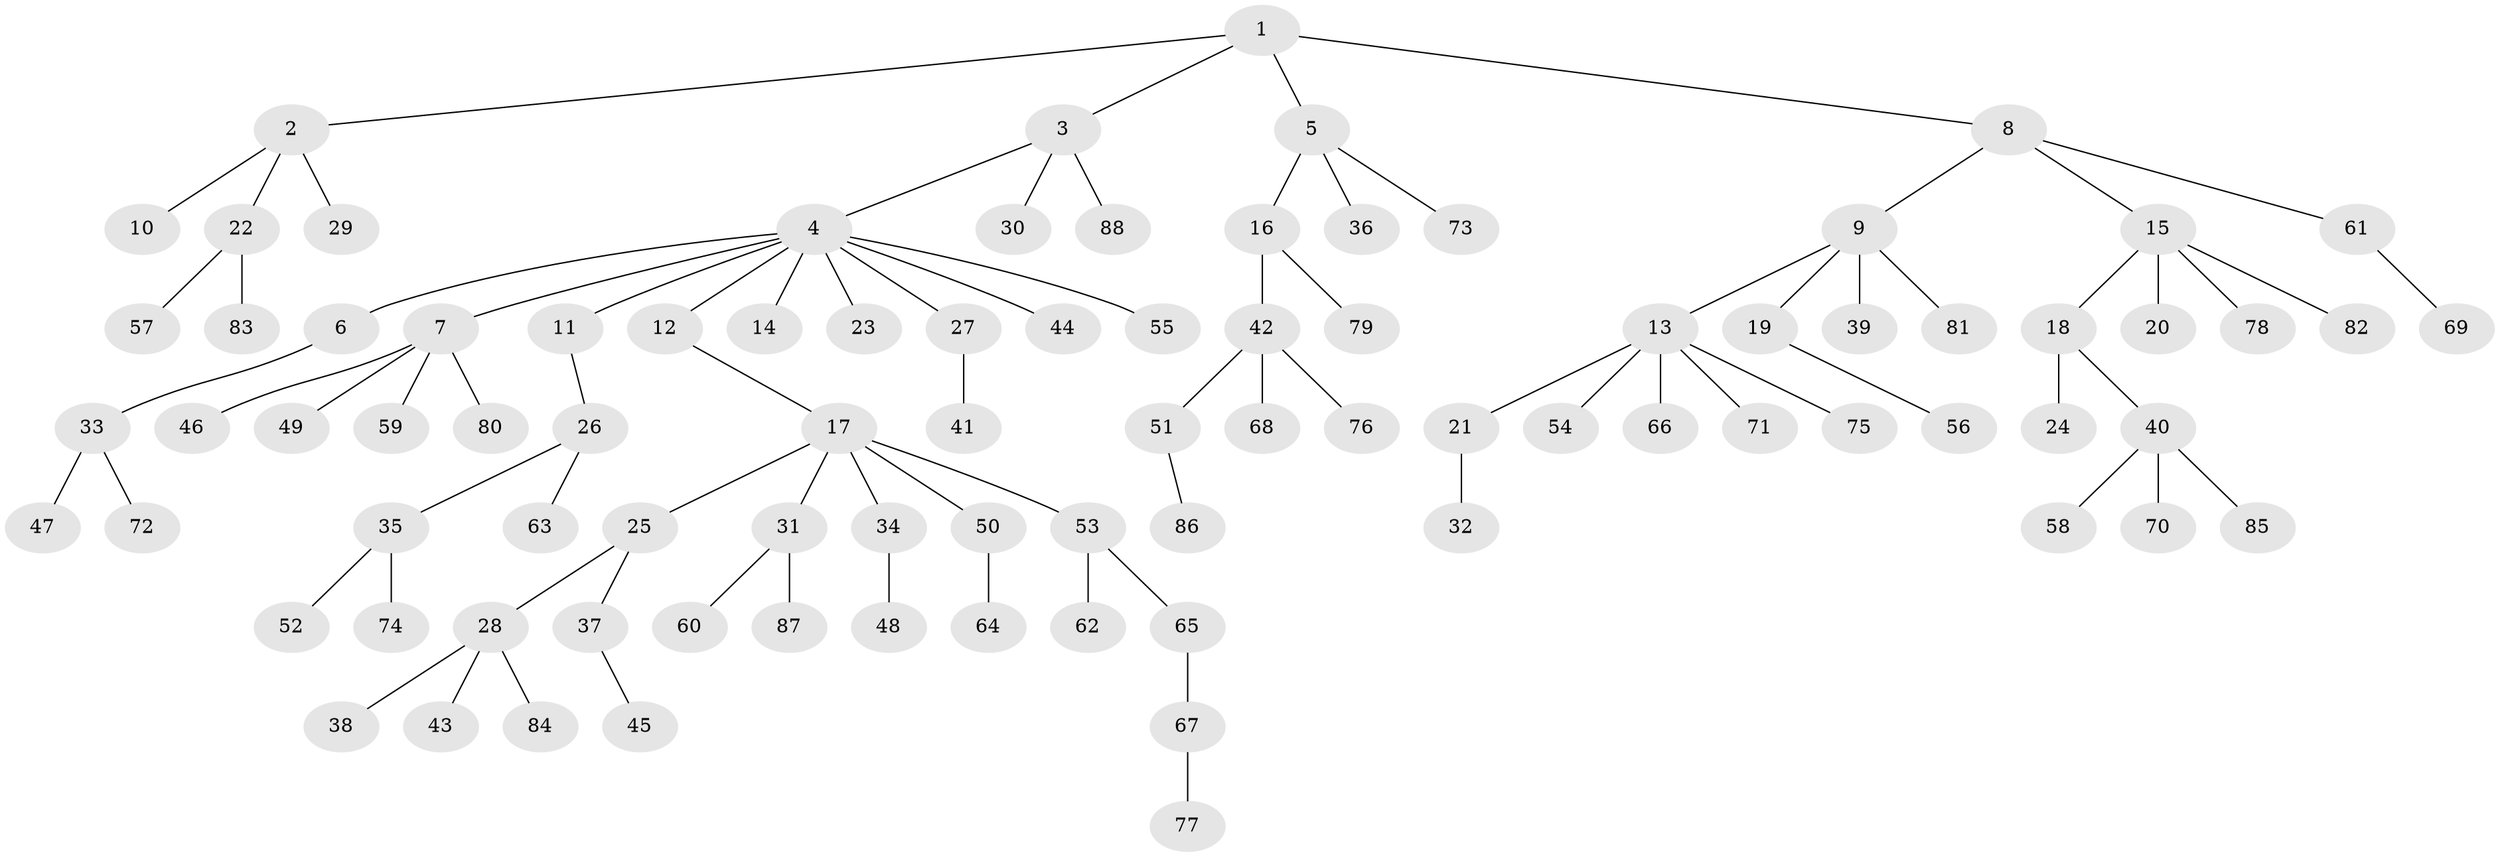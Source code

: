 // Generated by graph-tools (version 1.1) at 2025/15/03/09/25 04:15:33]
// undirected, 88 vertices, 87 edges
graph export_dot {
graph [start="1"]
  node [color=gray90,style=filled];
  1;
  2;
  3;
  4;
  5;
  6;
  7;
  8;
  9;
  10;
  11;
  12;
  13;
  14;
  15;
  16;
  17;
  18;
  19;
  20;
  21;
  22;
  23;
  24;
  25;
  26;
  27;
  28;
  29;
  30;
  31;
  32;
  33;
  34;
  35;
  36;
  37;
  38;
  39;
  40;
  41;
  42;
  43;
  44;
  45;
  46;
  47;
  48;
  49;
  50;
  51;
  52;
  53;
  54;
  55;
  56;
  57;
  58;
  59;
  60;
  61;
  62;
  63;
  64;
  65;
  66;
  67;
  68;
  69;
  70;
  71;
  72;
  73;
  74;
  75;
  76;
  77;
  78;
  79;
  80;
  81;
  82;
  83;
  84;
  85;
  86;
  87;
  88;
  1 -- 2;
  1 -- 3;
  1 -- 5;
  1 -- 8;
  2 -- 10;
  2 -- 22;
  2 -- 29;
  3 -- 4;
  3 -- 30;
  3 -- 88;
  4 -- 6;
  4 -- 7;
  4 -- 11;
  4 -- 12;
  4 -- 14;
  4 -- 23;
  4 -- 27;
  4 -- 44;
  4 -- 55;
  5 -- 16;
  5 -- 36;
  5 -- 73;
  6 -- 33;
  7 -- 46;
  7 -- 49;
  7 -- 59;
  7 -- 80;
  8 -- 9;
  8 -- 15;
  8 -- 61;
  9 -- 13;
  9 -- 19;
  9 -- 39;
  9 -- 81;
  11 -- 26;
  12 -- 17;
  13 -- 21;
  13 -- 54;
  13 -- 66;
  13 -- 71;
  13 -- 75;
  15 -- 18;
  15 -- 20;
  15 -- 78;
  15 -- 82;
  16 -- 42;
  16 -- 79;
  17 -- 25;
  17 -- 31;
  17 -- 34;
  17 -- 50;
  17 -- 53;
  18 -- 24;
  18 -- 40;
  19 -- 56;
  21 -- 32;
  22 -- 57;
  22 -- 83;
  25 -- 28;
  25 -- 37;
  26 -- 35;
  26 -- 63;
  27 -- 41;
  28 -- 38;
  28 -- 43;
  28 -- 84;
  31 -- 60;
  31 -- 87;
  33 -- 47;
  33 -- 72;
  34 -- 48;
  35 -- 52;
  35 -- 74;
  37 -- 45;
  40 -- 58;
  40 -- 70;
  40 -- 85;
  42 -- 51;
  42 -- 68;
  42 -- 76;
  50 -- 64;
  51 -- 86;
  53 -- 62;
  53 -- 65;
  61 -- 69;
  65 -- 67;
  67 -- 77;
}
